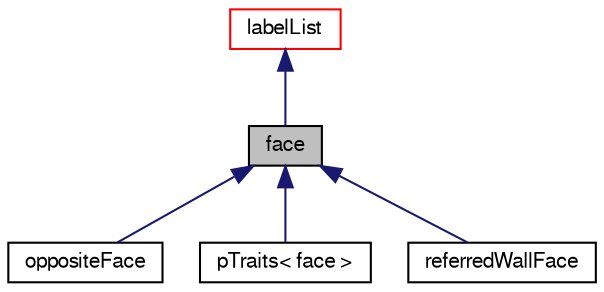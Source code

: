 digraph "face"
{
  bgcolor="transparent";
  edge [fontname="FreeSans",fontsize="10",labelfontname="FreeSans",labelfontsize="10"];
  node [fontname="FreeSans",fontsize="10",shape=record];
  Node0 [label="face",height=0.2,width=0.4,color="black", fillcolor="grey75", style="filled", fontcolor="black"];
  Node1 -> Node0 [dir="back",color="midnightblue",fontsize="10",style="solid",fontname="FreeSans"];
  Node1 [label="labelList",height=0.2,width=0.4,color="red",URL="$a25694.html"];
  Node0 -> Node5 [dir="back",color="midnightblue",fontsize="10",style="solid",fontname="FreeSans"];
  Node5 [label="oppositeFace",height=0.2,width=0.4,color="black",URL="$a27226.html",tooltip="Class containing opposite face for a prismatic cell with addressing and a possibility of failure..."];
  Node0 -> Node6 [dir="back",color="midnightblue",fontsize="10",style="solid",fontname="FreeSans"];
  Node6 [label="pTraits\< face \>",height=0.2,width=0.4,color="black",URL="$a27498.html"];
  Node0 -> Node7 [dir="back",color="midnightblue",fontsize="10",style="solid",fontname="FreeSans"];
  Node7 [label="referredWallFace",height=0.2,width=0.4,color="black",URL="$a23582.html",tooltip="Storage for referred wall faces. Stores patch index, face and associated points. "];
}
